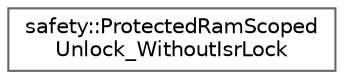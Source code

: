 digraph "Graphical Class Hierarchy"
{
 // LATEX_PDF_SIZE
  bgcolor="transparent";
  edge [fontname=Helvetica,fontsize=10,labelfontname=Helvetica,labelfontsize=10];
  node [fontname=Helvetica,fontsize=10,shape=box,height=0.2,width=0.4];
  rankdir="LR";
  Node0 [id="Node000000",label="safety::ProtectedRamScoped\lUnlock_WithoutIsrLock",height=0.2,width=0.4,color="grey40", fillcolor="white", style="filled",URL="$d6/d19/classsafety_1_1ProtectedRamScopedUnlock__WithoutIsrLock.html",tooltip=" "];
}
